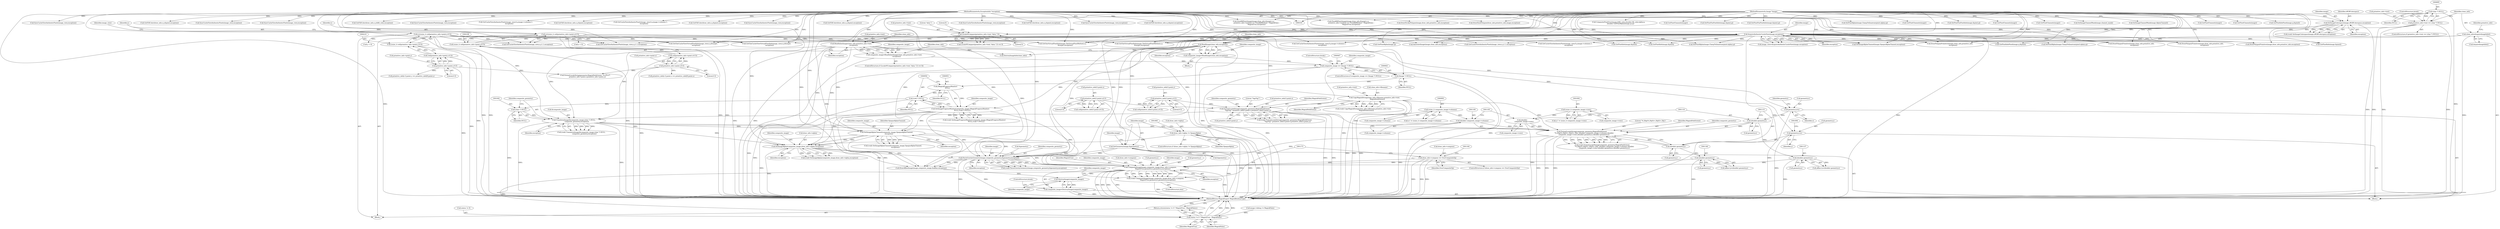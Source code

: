 digraph "0_ImageMagick_726812fa2fa7ce16bcf58f6e115f65427a1c0950_2@pointer" {
"1001174" [label="(Call,CompositeImage(image,composite_image,draw_info->compose,\n          MagickTrue,geometry.x,geometry.y,exception))"];
"1001121" [label="(Call,ParseGravityGeometry(image,composite_geometry,&geometry,exception))"];
"1001072" [label="(Call,SetGeometry(image,&geometry))"];
"1000221" [label="(Call,AcquireAuthenticCacheView(image,exception))"];
"1000188" [label="(Call,SetImageColorspace(image,sRGBColorspace,exception))"];
"1000104" [label="(MethodParameterIn,Image *image)"];
"1000107" [label="(MethodParameterIn,ExceptionInfo *exception)"];
"1001095" [label="(Call,FormatLocaleString(composite_geometry,MagickPathExtent,\n        \"%.20gx%.20g%+.20g%+.20g\",(double) composite_image->columns,(double)\n        composite_image->rows,(double) geometry.x,(double) geometry.y))"];
"1001038" [label="(Call,TransformImage(&composite_image,(char *) NULL,\n            composite_geometry,exception))"];
"1001041" [label="(Call,(char *) NULL)"];
"1000953" [label="(Call,(void *) NULL)"];
"1000950" [label="(Call,(MagickProgressMonitor)\n        NULL)"];
"1000942" [label="(Call,(Image *) NULL)"];
"1000894" [label="(Call,(char *) NULL)"];
"1001011" [label="(Call,FormatLocaleString(composite_geometry,MagickPathExtent,\n            \"%gx%g!\",primitive_info[1].point.x,primitive_info[1].point.y))"];
"1000922" [label="(Call,CopyMagickString(clone_info->filename,primitive_info->text,\n            MagickPathExtent))"];
"1000903" [label="(Call,LocaleNCompare(primitive_info->text,\"data:\",5))"];
"1000890" [label="(Call,primitive_info->text == (char *) NULL)"];
"1000961" [label="(Call,primitive_info[1].point.x-0.5)"];
"1000975" [label="(Call,primitive_info[1].point.y-0.5)"];
"1000932" [label="(Call,ReadImage(clone_info,exception))"];
"1000898" [label="(Call,clone_info=AcquireImageInfo())"];
"1000912" [label="(Call,ReadInlineImage(clone_info,primitive_info->text,\n          exception))"];
"1001099" [label="(Call,(double) composite_image->columns)"];
"1000992" [label="(Call,(ssize_t) composite_image->columns)"];
"1001104" [label="(Call,(double)\n        composite_image->rows)"];
"1001003" [label="(Call,(ssize_t) composite_image->rows)"];
"1001109" [label="(Call,(double) geometry.x)"];
"1001083" [label="(Call,geometry.x=x)"];
"1000195" [label="(Call,x=(ssize_t) ceil(primitive_info->point.x-0.5))"];
"1000197" [label="(Call,(ssize_t) ceil(primitive_info->point.x-0.5))"];
"1000199" [label="(Call,ceil(primitive_info->point.x-0.5))"];
"1000200" [label="(Call,primitive_info->point.x-0.5)"];
"1001114" [label="(Call,(double) geometry.y)"];
"1001088" [label="(Call,geometry.y=y)"];
"1000207" [label="(Call,y=(ssize_t) ceil(primitive_info->point.y-0.5))"];
"1000209" [label="(Call,(ssize_t) ceil(primitive_info->point.y-0.5))"];
"1000211" [label="(Call,ceil(primitive_info->point.y-0.5))"];
"1000212" [label="(Call,primitive_info->point.y-0.5)"];
"1001054" [label="(Call,SetImageAlphaChannel(composite_image,OpaqueAlphaChannel,\n          exception))"];
"1000948" [label="(Call,SetImageProgressMonitor(composite_image,(MagickProgressMonitor)\n        NULL,(void *) NULL))"];
"1000940" [label="(Call,composite_image == (Image *) NULL)"];
"1000910" [label="(Call,composite_image=ReadInlineImage(clone_info,primitive_info->text,\n          exception))"];
"1000930" [label="(Call,composite_image=ReadImage(clone_info,exception))"];
"1001066" [label="(Call,SetImageAlpha(composite_image,draw_info->alpha,exception))"];
"1001059" [label="(Call,draw_info->alpha != OpaqueAlpha)"];
"1001158" [label="(Call,draw_info->compose == OverCompositeOp)"];
"1001136" [label="(Call,(double) geometry.x)"];
"1001145" [label="(Call,(double) geometry.y)"];
"1001172" [label="(Call,(void) CompositeImage(image,composite_image,draw_info->compose,\n          MagickTrue,geometry.x,geometry.y,exception))"];
"1001190" [label="(Call,DestroyImage(composite_image))"];
"1001188" [label="(Call,composite_image=DestroyImage(composite_image))"];
"1001623" [label="(Call,status != 0 ? MagickTrue : MagickFalse)"];
"1001622" [label="(Return,return(status != 0 ? MagickTrue : MagickFalse);)"];
"1001126" [label="(Identifier,exception)"];
"1000932" [label="(Call,ReadImage(clone_info,exception))"];
"1000393" [label="(Call,SyncCacheViewAuthenticPixels(image_view,exception))"];
"1000902" [label="(Call,LocaleNCompare(primitive_info->text,\"data:\",5) == 0)"];
"1000960" [label="(Call,ceil(primitive_info[1].point.x-0.5))"];
"1000894" [label="(Call,(char *) NULL)"];
"1001132" [label="(Call,affine.tx=(double) geometry.x)"];
"1000917" [label="(Identifier,exception)"];
"1000537" [label="(Call,GetFillColor(draw_info,x,y,&pixel,exception))"];
"1001162" [label="(Identifier,OverCompositeOp)"];
"1000908" [label="(Literal,5)"];
"1001145" [label="(Call,(double) geometry.y)"];
"1001175" [label="(Identifier,image)"];
"1000912" [label="(Call,ReadInlineImage(clone_info,primitive_info->text,\n          exception))"];
"1001009" [label="(Call,(void) FormatLocaleString(composite_geometry,MagickPathExtent,\n            \"%gx%g!\",primitive_info[1].point.x,primitive_info[1].point.y))"];
"1000899" [label="(Identifier,clone_info)"];
"1000213" [label="(Call,primitive_info->point.y)"];
"1000189" [label="(Identifier,image)"];
"1000942" [label="(Call,(Image *) NULL)"];
"1001629" [label="(MethodReturn,MagickExport MagickBooleanType)"];
"1001138" [label="(Call,geometry.x)"];
"1001073" [label="(Identifier,image)"];
"1001101" [label="(Call,composite_image->columns)"];
"1000870" [label="(Call,SyncCacheViewAuthenticPixels(image_view,exception))"];
"1000220" [label="(Identifier,image_view)"];
"1000904" [label="(Call,primitive_info->text)"];
"1000296" [label="(Call,GetOneCacheViewVirtualPixelInfo(image_view,x,y,&target,\n            exception))"];
"1000212" [label="(Call,primitive_info->point.y-0.5)"];
"1000269" [label="(Call,GetFillColor(draw_info,x,y,&pixel,exception))"];
"1000896" [label="(Identifier,NULL)"];
"1001171" [label="(ControlStructure,else)"];
"1001090" [label="(Identifier,geometry)"];
"1000890" [label="(Call,primitive_info->text == (char *) NULL)"];
"1000201" [label="(Call,primitive_info->point.x)"];
"1000919" [label="(Block,)"];
"1001159" [label="(Call,draw_info->compose)"];
"1000897" [label="(ControlStructure,break;)"];
"1001188" [label="(Call,composite_image=DestroyImage(composite_image))"];
"1000544" [label="(Call,SetPixelAlpha(image,ClampToQuantum(pixel.alpha),q))"];
"1001057" [label="(Identifier,exception)"];
"1000186" [label="(Call,(void) SetImageColorspace(image,sRGBColorspace,exception))"];
"1000380" [label="(Call,SetPixelAlpha(image,ClampToQuantum(pixel.alpha),q))"];
"1001111" [label="(Call,geometry.x)"];
"1001611" [label="(Call,image->debug != MagickFalse)"];
"1000937" [label="(Call,DestroyImageInfo(clone_info))"];
"1001184" [label="(Call,geometry.y)"];
"1000930" [label="(Call,composite_image=ReadImage(clone_info,exception))"];
"1000221" [label="(Call,AcquireAuthenticCacheView(image,exception))"];
"1001003" [label="(Call,(ssize_t) composite_image->rows)"];
"1000907" [label="(Literal,\"data:\")"];
"1000209" [label="(Call,(ssize_t) ceil(primitive_info->point.y-0.5))"];
"1001014" [label="(Literal,\"%gx%g!\")"];
"1000913" [label="(Identifier,clone_info)"];
"1000195" [label="(Call,x=(ssize_t) ceil(primitive_info->point.x-0.5))"];
"1000206" [label="(Literal,0.5)"];
"1000370" [label="(Call,GetPixelChannels(image))"];
"1001060" [label="(Call,draw_info->alpha)"];
"1000208" [label="(Identifier,y)"];
"1000606" [label="(Call,SetPixelViaPixelInfo(image,&pixel,q))"];
"1000994" [label="(Call,composite_image->columns)"];
"1001055" [label="(Identifier,composite_image)"];
"1001015" [label="(Call,primitive_info[1].point.x)"];
"1001011" [label="(Call,FormatLocaleString(composite_geometry,MagickPathExtent,\n            \"%gx%g!\",primitive_info[1].point.x,primitive_info[1].point.y))"];
"1001039" [label="(Call,&composite_image)"];
"1000974" [label="(Call,ceil(primitive_info[1].point.y-0.5))"];
"1000922" [label="(Call,CopyMagickString(clone_info->filename,primitive_info->text,\n            MagickPathExtent))"];
"1000678" [label="(Call,GetPixelInfoPixel(image,q,&pixel))"];
"1001097" [label="(Identifier,MagickPathExtent)"];
"1000730" [label="(Call,GetOneVirtualPixelInfo(image,TileVirtualPixelMethod,x,y,\n            &target,exception))"];
"1000952" [label="(Identifier,NULL)"];
"1001136" [label="(Call,(double) geometry.x)"];
"1000276" [label="(Call,SetPixelAlpha(image,ClampToQuantum(pixel.alpha),q))"];
"1000285" [label="(Call,SyncCacheViewAuthenticPixels(image_view,exception))"];
"1000599" [label="(Call,GetFillColor(draw_info,x,y,&pixel,exception))"];
"1001627" [label="(Identifier,MagickTrue)"];
"1001624" [label="(Call,status != 0)"];
"1000255" [label="(Call,GetCacheViewAuthenticPixels(image_view,x,y,1,1,exception))"];
"1001190" [label="(Call,DestroyImage(composite_image))"];
"1000223" [label="(Identifier,exception)"];
"1000948" [label="(Call,SetImageProgressMonitor(composite_image,(MagickProgressMonitor)\n        NULL,(void *) NULL))"];
"1000553" [label="(Call,GetPixelChannels(image))"];
"1001480" [label="(Call,primitive_info[i-1].point.x == primitive_info[0].point.x)"];
"1000507" [label="(Call,GetCacheViewAuthenticPixels(image_view,0,y,image->columns,1,\n              exception))"];
"1001258" [label="(Call,GetPixelAlpha(image,q))"];
"1001036" [label="(Call,(void) TransformImage(&composite_image,(char *) NULL,\n            composite_geometry,exception))"];
"1000211" [label="(Call,ceil(primitive_info->point.y-0.5))"];
"1001157" [label="(ControlStructure,if (draw_info->compose == OverCompositeOp))"];
"1000801" [label="(Call,GetPixelInfo(image,&pixel))"];
"1001165" [label="(Call,DrawAffineImage(image,composite_image,&affine,exception))"];
"1001071" [label="(Identifier,exception)"];
"1000900" [label="(Call,AcquireImageInfo())"];
"1000990" [label="(Call,x1 != (ssize_t) composite_image->columns)"];
"1001056" [label="(Identifier,OpaqueAlphaChannel)"];
"1001068" [label="(Call,draw_info->alpha)"];
"1001180" [label="(Identifier,MagickTrue)"];
"1001409" [label="(Call,DrawPolygonPrimitive(image,clone_info,primitive_info,\n             exception))"];
"1001225" [label="(Call,GetCacheViewAuthenticPixels(image_view,x,y,1,1,exception))"];
"1000955" [label="(Identifier,NULL)"];
"1000941" [label="(Identifier,composite_image)"];
"1000920" [label="(Call,(void) CopyMagickString(clone_info->filename,primitive_info->text,\n            MagickPathExtent))"];
"1000196" [label="(Identifier,x)"];
"1001078" [label="(Identifier,image)"];
"1000822" [label="(Call,GetCacheViewAuthenticPixels(image_view,0,y,image->columns,1,\n              exception))"];
"1001264" [label="(Call,SyncCacheViewAuthenticPixels(image_view,exception))"];
"1000222" [label="(Identifier,image)"];
"1000929" [label="(Identifier,MagickPathExtent)"];
"1000911" [label="(Identifier,composite_image)"];
"1001158" [label="(Call,draw_info->compose == OverCompositeOp)"];
"1000191" [label="(Identifier,exception)"];
"1000219" [label="(Call,image_view=AcquireAuthenticCacheView(image,exception))"];
"1001096" [label="(Identifier,composite_geometry)"];
"1000903" [label="(Call,LocaleNCompare(primitive_info->text,\"data:\",5))"];
"1000946" [label="(Call,(void) SetImageProgressMonitor(composite_image,(MagickProgressMonitor)\n        NULL,(void *) NULL))"];
"1001187" [label="(Identifier,exception)"];
"1000945" [label="(ControlStructure,break;)"];
"1000866" [label="(Call,GetPixelChannels(image))"];
"1000953" [label="(Call,(void *) NULL)"];
"1000992" [label="(Call,(ssize_t) composite_image->columns)"];
"1000949" [label="(Identifier,composite_image)"];
"1001022" [label="(Call,primitive_info[1].point.y)"];
"1001581" [label="(Call,DrawPolygonPrimitive(image,clone_info,primitive_info,\n             exception))"];
"1000108" [label="(Block,)"];
"1001119" [label="(Call,(void) ParseGravityGeometry(image,composite_geometry,&geometry,exception))"];
"1000482" [label="(Call,SetImageChannelMask(image,channel_mask))"];
"1001013" [label="(Identifier,MagickPathExtent)"];
"1000891" [label="(Call,primitive_info->text)"];
"1001212" [label="(Call,x < 0)"];
"1001116" [label="(Call,geometry.y)"];
"1001552" [label="(Call,DrawPolygonPrimitive(image,draw_info,primitive_info,\n                exception))"];
"1001176" [label="(Identifier,composite_image)"];
"1000983" [label="(Literal,0.5)"];
"1000464" [label="(Call,FloodfillPaintImage(image,draw_info,&target,x,y,\n            primitive_info->method == FloodfillMethod ? MagickFalse :\n            MagickTrue,exception))"];
"1000557" [label="(Call,SyncCacheViewAuthenticPixels(image_view,exception))"];
"1001239" [label="(Call,GetFillColor(draw_info,x,y,&fill_color,exception))"];
"1001005" [label="(Call,composite_image->rows)"];
"1000962" [label="(Call,primitive_info[1].point.x)"];
"1000459" [label="(Call,SetImageChannelMask(image,AlphaChannel))"];
"1001104" [label="(Call,(double)\n        composite_image->rows)"];
"1001087" [label="(Identifier,x)"];
"1000694" [label="(Call,GetPixelChannels(image))"];
"1000190" [label="(Identifier,sRGBColorspace)"];
"1001063" [label="(Identifier,OpaqueAlpha)"];
"1000939" [label="(ControlStructure,if (composite_image == (Image *) NULL))"];
"1001622" [label="(Return,return(status != 0 ? MagickTrue : MagickFalse);)"];
"1000715" [label="(Call,SyncCacheViewAuthenticPixels(image_view,exception))"];
"1001600" [label="(Call,DrawPolygonPrimitive(image,draw_info,primitive_info,exception))"];
"1000389" [label="(Call,GetPixelChannels(image))"];
"1000950" [label="(Call,(MagickProgressMonitor)\n        NULL)"];
"1000648" [label="(Call,GetCacheViewAuthenticPixels(image_view,0,y,image->columns,1,\n              exception))"];
"1001043" [label="(Identifier,NULL)"];
"1001072" [label="(Call,SetGeometry(image,&geometry))"];
"1001064" [label="(Call,(void) SetImageAlpha(composite_image,draw_info->alpha,exception))"];
"1000909" [label="(Literal,0)"];
"1000188" [label="(Call,SetImageColorspace(image,sRGBColorspace,exception))"];
"1000976" [label="(Call,primitive_info[1].point.y)"];
"1001041" [label="(Call,(char *) NULL)"];
"1000409" [label="(Call,GetOneVirtualPixelInfo(image,TileVirtualPixelMethod,x,y,\n            &target,exception))"];
"1001089" [label="(Call,geometry.y)"];
"1001177" [label="(Call,draw_info->compose)"];
"1001592" [label="(Call,DrawStrokePolygon(image,draw_info,primitive_info,exception))"];
"1001066" [label="(Call,SetImageAlpha(composite_image,draw_info->alpha,exception))"];
"1001189" [label="(Identifier,composite_image)"];
"1000944" [label="(Identifier,NULL)"];
"1000940" [label="(Call,composite_image == (Image *) NULL)"];
"1001172" [label="(Call,(void) CompositeImage(image,composite_image,draw_info->compose,\n          MagickTrue,geometry.x,geometry.y,exception))"];
"1001106" [label="(Call,composite_image->rows)"];
"1000199" [label="(Call,ceil(primitive_info->point.x-0.5))"];
"1000898" [label="(Call,clone_info=AcquireImageInfo())"];
"1000107" [label="(MethodParameterIn,ExceptionInfo *exception)"];
"1000207" [label="(Call,y=(ssize_t) ceil(primitive_info->point.y-0.5))"];
"1001420" [label="(Call,DrawDashPolygon(draw_info,primitive_info,image,exception))"];
"1000697" [label="(Call,GetFillColor(draw_info,x,y,&pixel,exception))"];
"1000581" [label="(Call,GetCacheViewAuthenticPixels(image_view,x,y,1,1,exception))"];
"1001059" [label="(Call,draw_info->alpha != OpaqueAlpha)"];
"1001174" [label="(Call,CompositeImage(image,composite_image,draw_info->compose,\n          MagickTrue,geometry.x,geometry.y,exception))"];
"1000889" [label="(ControlStructure,if (primitive_info->text == (char *) NULL))"];
"1000324" [label="(Call,GetCacheViewAuthenticPixels(image_view,0,y,image->columns,1,\n              exception))"];
"1000104" [label="(MethodParameterIn,Image *image)"];
"1000881" [label="(Block,)"];
"1000910" [label="(Call,composite_image=ReadInlineImage(clone_info,primitive_info->text,\n          exception))"];
"1000914" [label="(Call,primitive_info->text)"];
"1001088" [label="(Call,geometry.y=y)"];
"1000218" [label="(Literal,0.5)"];
"1001098" [label="(Literal,\"%.20gx%.20g%+.20g%+.20g\")"];
"1001141" [label="(Call,affine.ty=(double) geometry.y)"];
"1000975" [label="(Call,primitive_info[1].point.y-0.5)"];
"1001052" [label="(Call,(void) SetImageAlphaChannel(composite_image,OpaqueAlphaChannel,\n          exception))"];
"1000905" [label="(Identifier,primitive_info)"];
"1000354" [label="(Call,GetPixelInfoPixel(image,q,&pixel))"];
"1001067" [label="(Identifier,composite_image)"];
"1001628" [label="(Identifier,MagickFalse)"];
"1000961" [label="(Call,primitive_info[1].point.x-0.5)"];
"1001147" [label="(Call,geometry.y)"];
"1001122" [label="(Identifier,image)"];
"1001124" [label="(Call,&geometry)"];
"1001199" [label="(Call,y < 0)"];
"1001181" [label="(Call,geometry.x)"];
"1000936" [label="(Identifier,clone_info)"];
"1001300" [label="(Call,FormatLocaleString(geometry,MagickPathExtent,\"%+f%+f\",\n        primitive_info->point.x,primitive_info->point.y))"];
"1001093" [label="(Call,(void) FormatLocaleString(composite_geometry,MagickPathExtent,\n        \"%.20gx%.20g%+.20g%+.20g\",(double) composite_image->columns,(double)\n        composite_image->rows,(double) geometry.x,(double) geometry.y))"];
"1000926" [label="(Call,primitive_info->text)"];
"1001191" [label="(Identifier,composite_image)"];
"1001099" [label="(Call,(double) composite_image->columns)"];
"1001114" [label="(Call,(double) geometry.y)"];
"1001497" [label="(Call,primitive_info[i-1].point.y == primitive_info[0].point.y)"];
"1001246" [label="(Call,CompositePixelOver(image,&fill_color,(double) fill_color.alpha,q,\n        (double) GetPixelAlpha(image,q),q))"];
"1000969" [label="(Literal,0.5)"];
"1001192" [label="(ControlStructure,break;)"];
"1000711" [label="(Call,GetPixelChannels(image))"];
"1001109" [label="(Call,(double) geometry.x)"];
"1000933" [label="(Identifier,clone_info)"];
"1000595" [label="(Call,GetPixelInfo(image,&pixel))"];
"1000931" [label="(Identifier,composite_image)"];
"1001083" [label="(Call,geometry.x=x)"];
"1000780" [label="(Call,FloodfillPaintImage(image,draw_info,&target,x,y,\n            primitive_info->method == FloodfillMethod ? MagickFalse :\n            MagickTrue,exception))"];
"1001123" [label="(Identifier,composite_geometry)"];
"1001324" [label="(Call,AnnotateImage(image,clone_info,exception))"];
"1001095" [label="(Call,FormatLocaleString(composite_geometry,MagickPathExtent,\n        \"%.20gx%.20g%+.20g%+.20g\",(double) composite_image->columns,(double)\n        composite_image->rows,(double) geometry.x,(double) geometry.y))"];
"1000852" [label="(Call,GetFillColor(draw_info,x,y,&pixel,exception))"];
"1001045" [label="(Identifier,exception)"];
"1000303" [label="(Call,GetPixelInfo(image,&pixel))"];
"1001038" [label="(Call,TransformImage(&composite_image,(char *) NULL,\n            composite_geometry,exception))"];
"1000197" [label="(Call,(ssize_t) ceil(primitive_info->point.x-0.5))"];
"1000624" [label="(Call,GetOneCacheViewVirtualPixelInfo(image_view,x,y,&target,\n            exception))"];
"1001058" [label="(ControlStructure,if (draw_info->alpha != OpaqueAlpha))"];
"1001074" [label="(Call,&geometry)"];
"1001121" [label="(Call,ParseGravityGeometry(image,composite_geometry,&geometry,exception))"];
"1000923" [label="(Call,clone_info->filename)"];
"1001623" [label="(Call,status != 0 ? MagickTrue : MagickFalse)"];
"1001084" [label="(Call,geometry.x)"];
"1000200" [label="(Call,primitive_info->point.x-0.5)"];
"1001092" [label="(Identifier,y)"];
"1000239" [label="(Call,SetImageAlphaChannel(image,OpaqueAlphaChannel,exception))"];
"1000613" [label="(Call,SyncCacheViewAuthenticPixels(image_view,exception))"];
"1000704" [label="(Call,SetPixelViaPixelInfo(image,&pixel,q))"];
"1000934" [label="(Identifier,exception)"];
"1001001" [label="(Call,y1 != (ssize_t) composite_image->rows)"];
"1000859" [label="(Call,SetPixelViaPixelInfo(image,&pixel,q))"];
"1001044" [label="(Identifier,composite_geometry)"];
"1000373" [label="(Call,GetFillColor(draw_info,x,y,&pixel,exception))"];
"1001012" [label="(Identifier,composite_geometry)"];
"1001054" [label="(Call,SetImageAlphaChannel(composite_image,OpaqueAlphaChannel,\n          exception))"];
"1000901" [label="(ControlStructure,if (LocaleNCompare(primitive_info->text,\"data:\",5) == 0))"];
"1001174" -> "1001172"  [label="AST: "];
"1001174" -> "1001187"  [label="CFG: "];
"1001175" -> "1001174"  [label="AST: "];
"1001176" -> "1001174"  [label="AST: "];
"1001177" -> "1001174"  [label="AST: "];
"1001180" -> "1001174"  [label="AST: "];
"1001181" -> "1001174"  [label="AST: "];
"1001184" -> "1001174"  [label="AST: "];
"1001187" -> "1001174"  [label="AST: "];
"1001172" -> "1001174"  [label="CFG: "];
"1001174" -> "1001629"  [label="DDG: "];
"1001174" -> "1001629"  [label="DDG: "];
"1001174" -> "1001629"  [label="DDG: "];
"1001174" -> "1001629"  [label="DDG: "];
"1001174" -> "1001629"  [label="DDG: "];
"1001174" -> "1001172"  [label="DDG: "];
"1001174" -> "1001172"  [label="DDG: "];
"1001174" -> "1001172"  [label="DDG: "];
"1001174" -> "1001172"  [label="DDG: "];
"1001174" -> "1001172"  [label="DDG: "];
"1001174" -> "1001172"  [label="DDG: "];
"1001174" -> "1001172"  [label="DDG: "];
"1001121" -> "1001174"  [label="DDG: "];
"1001121" -> "1001174"  [label="DDG: "];
"1000104" -> "1001174"  [label="DDG: "];
"1001054" -> "1001174"  [label="DDG: "];
"1001066" -> "1001174"  [label="DDG: "];
"1000948" -> "1001174"  [label="DDG: "];
"1001158" -> "1001174"  [label="DDG: "];
"1001136" -> "1001174"  [label="DDG: "];
"1001145" -> "1001174"  [label="DDG: "];
"1000107" -> "1001174"  [label="DDG: "];
"1001174" -> "1001190"  [label="DDG: "];
"1001174" -> "1001623"  [label="DDG: "];
"1001121" -> "1001119"  [label="AST: "];
"1001121" -> "1001126"  [label="CFG: "];
"1001122" -> "1001121"  [label="AST: "];
"1001123" -> "1001121"  [label="AST: "];
"1001124" -> "1001121"  [label="AST: "];
"1001126" -> "1001121"  [label="AST: "];
"1001119" -> "1001121"  [label="CFG: "];
"1001121" -> "1001629"  [label="DDG: "];
"1001121" -> "1001629"  [label="DDG: "];
"1001121" -> "1001119"  [label="DDG: "];
"1001121" -> "1001119"  [label="DDG: "];
"1001121" -> "1001119"  [label="DDG: "];
"1001121" -> "1001119"  [label="DDG: "];
"1001072" -> "1001121"  [label="DDG: "];
"1001072" -> "1001121"  [label="DDG: "];
"1000104" -> "1001121"  [label="DDG: "];
"1001095" -> "1001121"  [label="DDG: "];
"1001038" -> "1001121"  [label="DDG: "];
"1001054" -> "1001121"  [label="DDG: "];
"1000932" -> "1001121"  [label="DDG: "];
"1001066" -> "1001121"  [label="DDG: "];
"1000912" -> "1001121"  [label="DDG: "];
"1000107" -> "1001121"  [label="DDG: "];
"1001121" -> "1001165"  [label="DDG: "];
"1001121" -> "1001165"  [label="DDG: "];
"1001072" -> "1000881"  [label="AST: "];
"1001072" -> "1001074"  [label="CFG: "];
"1001073" -> "1001072"  [label="AST: "];
"1001074" -> "1001072"  [label="AST: "];
"1001078" -> "1001072"  [label="CFG: "];
"1001072" -> "1001629"  [label="DDG: "];
"1000221" -> "1001072"  [label="DDG: "];
"1000104" -> "1001072"  [label="DDG: "];
"1000221" -> "1000219"  [label="AST: "];
"1000221" -> "1000223"  [label="CFG: "];
"1000222" -> "1000221"  [label="AST: "];
"1000223" -> "1000221"  [label="AST: "];
"1000219" -> "1000221"  [label="CFG: "];
"1000221" -> "1001629"  [label="DDG: "];
"1000221" -> "1001629"  [label="DDG: "];
"1000221" -> "1000219"  [label="DDG: "];
"1000221" -> "1000219"  [label="DDG: "];
"1000188" -> "1000221"  [label="DDG: "];
"1000188" -> "1000221"  [label="DDG: "];
"1000104" -> "1000221"  [label="DDG: "];
"1000107" -> "1000221"  [label="DDG: "];
"1000221" -> "1000239"  [label="DDG: "];
"1000221" -> "1000239"  [label="DDG: "];
"1000221" -> "1000255"  [label="DDG: "];
"1000221" -> "1000276"  [label="DDG: "];
"1000221" -> "1000296"  [label="DDG: "];
"1000221" -> "1000303"  [label="DDG: "];
"1000221" -> "1000409"  [label="DDG: "];
"1000221" -> "1000409"  [label="DDG: "];
"1000221" -> "1000507"  [label="DDG: "];
"1000221" -> "1000544"  [label="DDG: "];
"1000221" -> "1000581"  [label="DDG: "];
"1000221" -> "1000595"  [label="DDG: "];
"1000221" -> "1000624"  [label="DDG: "];
"1000221" -> "1000678"  [label="DDG: "];
"1000221" -> "1000730"  [label="DDG: "];
"1000221" -> "1000730"  [label="DDG: "];
"1000221" -> "1000801"  [label="DDG: "];
"1000221" -> "1000822"  [label="DDG: "];
"1000221" -> "1000912"  [label="DDG: "];
"1000221" -> "1000932"  [label="DDG: "];
"1000221" -> "1001225"  [label="DDG: "];
"1000221" -> "1001258"  [label="DDG: "];
"1000221" -> "1001324"  [label="DDG: "];
"1000221" -> "1001324"  [label="DDG: "];
"1000221" -> "1001409"  [label="DDG: "];
"1000221" -> "1001409"  [label="DDG: "];
"1000221" -> "1001552"  [label="DDG: "];
"1000221" -> "1001552"  [label="DDG: "];
"1000221" -> "1001581"  [label="DDG: "];
"1000221" -> "1001581"  [label="DDG: "];
"1000221" -> "1001600"  [label="DDG: "];
"1000221" -> "1001600"  [label="DDG: "];
"1000188" -> "1000186"  [label="AST: "];
"1000188" -> "1000191"  [label="CFG: "];
"1000189" -> "1000188"  [label="AST: "];
"1000190" -> "1000188"  [label="AST: "];
"1000191" -> "1000188"  [label="AST: "];
"1000186" -> "1000188"  [label="CFG: "];
"1000188" -> "1001629"  [label="DDG: "];
"1000188" -> "1000186"  [label="DDG: "];
"1000188" -> "1000186"  [label="DDG: "];
"1000188" -> "1000186"  [label="DDG: "];
"1000104" -> "1000188"  [label="DDG: "];
"1000107" -> "1000188"  [label="DDG: "];
"1000104" -> "1000103"  [label="AST: "];
"1000104" -> "1001629"  [label="DDG: "];
"1000104" -> "1000239"  [label="DDG: "];
"1000104" -> "1000276"  [label="DDG: "];
"1000104" -> "1000303"  [label="DDG: "];
"1000104" -> "1000354"  [label="DDG: "];
"1000104" -> "1000370"  [label="DDG: "];
"1000104" -> "1000380"  [label="DDG: "];
"1000104" -> "1000389"  [label="DDG: "];
"1000104" -> "1000409"  [label="DDG: "];
"1000104" -> "1000459"  [label="DDG: "];
"1000104" -> "1000464"  [label="DDG: "];
"1000104" -> "1000482"  [label="DDG: "];
"1000104" -> "1000544"  [label="DDG: "];
"1000104" -> "1000553"  [label="DDG: "];
"1000104" -> "1000595"  [label="DDG: "];
"1000104" -> "1000606"  [label="DDG: "];
"1000104" -> "1000678"  [label="DDG: "];
"1000104" -> "1000694"  [label="DDG: "];
"1000104" -> "1000704"  [label="DDG: "];
"1000104" -> "1000711"  [label="DDG: "];
"1000104" -> "1000730"  [label="DDG: "];
"1000104" -> "1000780"  [label="DDG: "];
"1000104" -> "1000801"  [label="DDG: "];
"1000104" -> "1000859"  [label="DDG: "];
"1000104" -> "1000866"  [label="DDG: "];
"1000104" -> "1001165"  [label="DDG: "];
"1000104" -> "1001246"  [label="DDG: "];
"1000104" -> "1001258"  [label="DDG: "];
"1000104" -> "1001324"  [label="DDG: "];
"1000104" -> "1001409"  [label="DDG: "];
"1000104" -> "1001420"  [label="DDG: "];
"1000104" -> "1001552"  [label="DDG: "];
"1000104" -> "1001581"  [label="DDG: "];
"1000104" -> "1001592"  [label="DDG: "];
"1000104" -> "1001600"  [label="DDG: "];
"1000107" -> "1000103"  [label="AST: "];
"1000107" -> "1001629"  [label="DDG: "];
"1000107" -> "1000239"  [label="DDG: "];
"1000107" -> "1000255"  [label="DDG: "];
"1000107" -> "1000269"  [label="DDG: "];
"1000107" -> "1000285"  [label="DDG: "];
"1000107" -> "1000296"  [label="DDG: "];
"1000107" -> "1000324"  [label="DDG: "];
"1000107" -> "1000373"  [label="DDG: "];
"1000107" -> "1000393"  [label="DDG: "];
"1000107" -> "1000409"  [label="DDG: "];
"1000107" -> "1000464"  [label="DDG: "];
"1000107" -> "1000507"  [label="DDG: "];
"1000107" -> "1000537"  [label="DDG: "];
"1000107" -> "1000557"  [label="DDG: "];
"1000107" -> "1000581"  [label="DDG: "];
"1000107" -> "1000599"  [label="DDG: "];
"1000107" -> "1000613"  [label="DDG: "];
"1000107" -> "1000624"  [label="DDG: "];
"1000107" -> "1000648"  [label="DDG: "];
"1000107" -> "1000697"  [label="DDG: "];
"1000107" -> "1000715"  [label="DDG: "];
"1000107" -> "1000730"  [label="DDG: "];
"1000107" -> "1000780"  [label="DDG: "];
"1000107" -> "1000822"  [label="DDG: "];
"1000107" -> "1000852"  [label="DDG: "];
"1000107" -> "1000870"  [label="DDG: "];
"1000107" -> "1000912"  [label="DDG: "];
"1000107" -> "1000932"  [label="DDG: "];
"1000107" -> "1001038"  [label="DDG: "];
"1000107" -> "1001054"  [label="DDG: "];
"1000107" -> "1001066"  [label="DDG: "];
"1000107" -> "1001165"  [label="DDG: "];
"1000107" -> "1001225"  [label="DDG: "];
"1000107" -> "1001239"  [label="DDG: "];
"1000107" -> "1001264"  [label="DDG: "];
"1000107" -> "1001324"  [label="DDG: "];
"1000107" -> "1001409"  [label="DDG: "];
"1000107" -> "1001420"  [label="DDG: "];
"1000107" -> "1001552"  [label="DDG: "];
"1000107" -> "1001581"  [label="DDG: "];
"1000107" -> "1001592"  [label="DDG: "];
"1000107" -> "1001600"  [label="DDG: "];
"1001095" -> "1001093"  [label="AST: "];
"1001095" -> "1001114"  [label="CFG: "];
"1001096" -> "1001095"  [label="AST: "];
"1001097" -> "1001095"  [label="AST: "];
"1001098" -> "1001095"  [label="AST: "];
"1001099" -> "1001095"  [label="AST: "];
"1001104" -> "1001095"  [label="AST: "];
"1001109" -> "1001095"  [label="AST: "];
"1001114" -> "1001095"  [label="AST: "];
"1001093" -> "1001095"  [label="CFG: "];
"1001095" -> "1001629"  [label="DDG: "];
"1001095" -> "1001629"  [label="DDG: "];
"1001095" -> "1001629"  [label="DDG: "];
"1001095" -> "1001093"  [label="DDG: "];
"1001095" -> "1001093"  [label="DDG: "];
"1001095" -> "1001093"  [label="DDG: "];
"1001095" -> "1001093"  [label="DDG: "];
"1001095" -> "1001093"  [label="DDG: "];
"1001095" -> "1001093"  [label="DDG: "];
"1001095" -> "1001093"  [label="DDG: "];
"1001038" -> "1001095"  [label="DDG: "];
"1000922" -> "1001095"  [label="DDG: "];
"1001011" -> "1001095"  [label="DDG: "];
"1001099" -> "1001095"  [label="DDG: "];
"1001104" -> "1001095"  [label="DDG: "];
"1001109" -> "1001095"  [label="DDG: "];
"1001114" -> "1001095"  [label="DDG: "];
"1001038" -> "1001036"  [label="AST: "];
"1001038" -> "1001045"  [label="CFG: "];
"1001039" -> "1001038"  [label="AST: "];
"1001041" -> "1001038"  [label="AST: "];
"1001044" -> "1001038"  [label="AST: "];
"1001045" -> "1001038"  [label="AST: "];
"1001036" -> "1001038"  [label="CFG: "];
"1001038" -> "1001629"  [label="DDG: "];
"1001038" -> "1001629"  [label="DDG: "];
"1001038" -> "1001036"  [label="DDG: "];
"1001038" -> "1001036"  [label="DDG: "];
"1001038" -> "1001036"  [label="DDG: "];
"1001038" -> "1001036"  [label="DDG: "];
"1001041" -> "1001038"  [label="DDG: "];
"1001011" -> "1001038"  [label="DDG: "];
"1000932" -> "1001038"  [label="DDG: "];
"1000912" -> "1001038"  [label="DDG: "];
"1001038" -> "1001054"  [label="DDG: "];
"1001038" -> "1001066"  [label="DDG: "];
"1001041" -> "1001043"  [label="CFG: "];
"1001042" -> "1001041"  [label="AST: "];
"1001043" -> "1001041"  [label="AST: "];
"1001044" -> "1001041"  [label="CFG: "];
"1001041" -> "1001629"  [label="DDG: "];
"1000953" -> "1001041"  [label="DDG: "];
"1000953" -> "1000948"  [label="AST: "];
"1000953" -> "1000955"  [label="CFG: "];
"1000954" -> "1000953"  [label="AST: "];
"1000955" -> "1000953"  [label="AST: "];
"1000948" -> "1000953"  [label="CFG: "];
"1000953" -> "1001629"  [label="DDG: "];
"1000953" -> "1000948"  [label="DDG: "];
"1000950" -> "1000953"  [label="DDG: "];
"1000950" -> "1000948"  [label="AST: "];
"1000950" -> "1000952"  [label="CFG: "];
"1000951" -> "1000950"  [label="AST: "];
"1000952" -> "1000950"  [label="AST: "];
"1000954" -> "1000950"  [label="CFG: "];
"1000950" -> "1000948"  [label="DDG: "];
"1000942" -> "1000950"  [label="DDG: "];
"1000942" -> "1000940"  [label="AST: "];
"1000942" -> "1000944"  [label="CFG: "];
"1000943" -> "1000942"  [label="AST: "];
"1000944" -> "1000942"  [label="AST: "];
"1000940" -> "1000942"  [label="CFG: "];
"1000942" -> "1001629"  [label="DDG: "];
"1000942" -> "1000940"  [label="DDG: "];
"1000894" -> "1000942"  [label="DDG: "];
"1000894" -> "1000890"  [label="AST: "];
"1000894" -> "1000896"  [label="CFG: "];
"1000895" -> "1000894"  [label="AST: "];
"1000896" -> "1000894"  [label="AST: "];
"1000890" -> "1000894"  [label="CFG: "];
"1000894" -> "1001629"  [label="DDG: "];
"1000894" -> "1000890"  [label="DDG: "];
"1001011" -> "1001009"  [label="AST: "];
"1001011" -> "1001022"  [label="CFG: "];
"1001012" -> "1001011"  [label="AST: "];
"1001013" -> "1001011"  [label="AST: "];
"1001014" -> "1001011"  [label="AST: "];
"1001015" -> "1001011"  [label="AST: "];
"1001022" -> "1001011"  [label="AST: "];
"1001009" -> "1001011"  [label="CFG: "];
"1001011" -> "1001629"  [label="DDG: "];
"1001011" -> "1001629"  [label="DDG: "];
"1001011" -> "1001009"  [label="DDG: "];
"1001011" -> "1001009"  [label="DDG: "];
"1001011" -> "1001009"  [label="DDG: "];
"1001011" -> "1001009"  [label="DDG: "];
"1001011" -> "1001009"  [label="DDG: "];
"1000922" -> "1001011"  [label="DDG: "];
"1000961" -> "1001011"  [label="DDG: "];
"1000975" -> "1001011"  [label="DDG: "];
"1000922" -> "1000920"  [label="AST: "];
"1000922" -> "1000929"  [label="CFG: "];
"1000923" -> "1000922"  [label="AST: "];
"1000926" -> "1000922"  [label="AST: "];
"1000929" -> "1000922"  [label="AST: "];
"1000920" -> "1000922"  [label="CFG: "];
"1000922" -> "1001629"  [label="DDG: "];
"1000922" -> "1001629"  [label="DDG: "];
"1000922" -> "1001629"  [label="DDG: "];
"1000922" -> "1000920"  [label="DDG: "];
"1000922" -> "1000920"  [label="DDG: "];
"1000922" -> "1000920"  [label="DDG: "];
"1000903" -> "1000922"  [label="DDG: "];
"1000903" -> "1000902"  [label="AST: "];
"1000903" -> "1000908"  [label="CFG: "];
"1000904" -> "1000903"  [label="AST: "];
"1000907" -> "1000903"  [label="AST: "];
"1000908" -> "1000903"  [label="AST: "];
"1000909" -> "1000903"  [label="CFG: "];
"1000903" -> "1000902"  [label="DDG: "];
"1000903" -> "1000902"  [label="DDG: "];
"1000903" -> "1000902"  [label="DDG: "];
"1000890" -> "1000903"  [label="DDG: "];
"1000903" -> "1000912"  [label="DDG: "];
"1000890" -> "1000889"  [label="AST: "];
"1000891" -> "1000890"  [label="AST: "];
"1000897" -> "1000890"  [label="CFG: "];
"1000899" -> "1000890"  [label="CFG: "];
"1000890" -> "1001629"  [label="DDG: "];
"1000890" -> "1001629"  [label="DDG: "];
"1000890" -> "1001629"  [label="DDG: "];
"1000961" -> "1000960"  [label="AST: "];
"1000961" -> "1000969"  [label="CFG: "];
"1000962" -> "1000961"  [label="AST: "];
"1000969" -> "1000961"  [label="AST: "];
"1000960" -> "1000961"  [label="CFG: "];
"1000961" -> "1001629"  [label="DDG: "];
"1000961" -> "1000960"  [label="DDG: "];
"1000961" -> "1000960"  [label="DDG: "];
"1000975" -> "1000974"  [label="AST: "];
"1000975" -> "1000983"  [label="CFG: "];
"1000976" -> "1000975"  [label="AST: "];
"1000983" -> "1000975"  [label="AST: "];
"1000974" -> "1000975"  [label="CFG: "];
"1000975" -> "1001629"  [label="DDG: "];
"1000975" -> "1000974"  [label="DDG: "];
"1000975" -> "1000974"  [label="DDG: "];
"1000932" -> "1000930"  [label="AST: "];
"1000932" -> "1000934"  [label="CFG: "];
"1000933" -> "1000932"  [label="AST: "];
"1000934" -> "1000932"  [label="AST: "];
"1000930" -> "1000932"  [label="CFG: "];
"1000932" -> "1001629"  [label="DDG: "];
"1000932" -> "1000930"  [label="DDG: "];
"1000932" -> "1000930"  [label="DDG: "];
"1000898" -> "1000932"  [label="DDG: "];
"1000932" -> "1000937"  [label="DDG: "];
"1000932" -> "1001054"  [label="DDG: "];
"1000932" -> "1001066"  [label="DDG: "];
"1000898" -> "1000881"  [label="AST: "];
"1000898" -> "1000900"  [label="CFG: "];
"1000899" -> "1000898"  [label="AST: "];
"1000900" -> "1000898"  [label="AST: "];
"1000905" -> "1000898"  [label="CFG: "];
"1000898" -> "1001629"  [label="DDG: "];
"1000898" -> "1000912"  [label="DDG: "];
"1000912" -> "1000910"  [label="AST: "];
"1000912" -> "1000917"  [label="CFG: "];
"1000913" -> "1000912"  [label="AST: "];
"1000914" -> "1000912"  [label="AST: "];
"1000917" -> "1000912"  [label="AST: "];
"1000910" -> "1000912"  [label="CFG: "];
"1000912" -> "1001629"  [label="DDG: "];
"1000912" -> "1001629"  [label="DDG: "];
"1000912" -> "1000910"  [label="DDG: "];
"1000912" -> "1000910"  [label="DDG: "];
"1000912" -> "1000910"  [label="DDG: "];
"1000912" -> "1000937"  [label="DDG: "];
"1000912" -> "1001054"  [label="DDG: "];
"1000912" -> "1001066"  [label="DDG: "];
"1001099" -> "1001101"  [label="CFG: "];
"1001100" -> "1001099"  [label="AST: "];
"1001101" -> "1001099"  [label="AST: "];
"1001105" -> "1001099"  [label="CFG: "];
"1001099" -> "1001629"  [label="DDG: "];
"1000992" -> "1001099"  [label="DDG: "];
"1000992" -> "1000990"  [label="AST: "];
"1000992" -> "1000994"  [label="CFG: "];
"1000993" -> "1000992"  [label="AST: "];
"1000994" -> "1000992"  [label="AST: "];
"1000990" -> "1000992"  [label="CFG: "];
"1000992" -> "1000990"  [label="DDG: "];
"1001104" -> "1001106"  [label="CFG: "];
"1001105" -> "1001104"  [label="AST: "];
"1001106" -> "1001104"  [label="AST: "];
"1001110" -> "1001104"  [label="CFG: "];
"1001104" -> "1001629"  [label="DDG: "];
"1001003" -> "1001104"  [label="DDG: "];
"1001003" -> "1001001"  [label="AST: "];
"1001003" -> "1001005"  [label="CFG: "];
"1001004" -> "1001003"  [label="AST: "];
"1001005" -> "1001003"  [label="AST: "];
"1001001" -> "1001003"  [label="CFG: "];
"1001003" -> "1001001"  [label="DDG: "];
"1001109" -> "1001111"  [label="CFG: "];
"1001110" -> "1001109"  [label="AST: "];
"1001111" -> "1001109"  [label="AST: "];
"1001115" -> "1001109"  [label="CFG: "];
"1001083" -> "1001109"  [label="DDG: "];
"1001109" -> "1001136"  [label="DDG: "];
"1001083" -> "1000881"  [label="AST: "];
"1001083" -> "1001087"  [label="CFG: "];
"1001084" -> "1001083"  [label="AST: "];
"1001087" -> "1001083"  [label="AST: "];
"1001090" -> "1001083"  [label="CFG: "];
"1001083" -> "1001629"  [label="DDG: "];
"1000195" -> "1001083"  [label="DDG: "];
"1000195" -> "1000108"  [label="AST: "];
"1000195" -> "1000197"  [label="CFG: "];
"1000196" -> "1000195"  [label="AST: "];
"1000197" -> "1000195"  [label="AST: "];
"1000208" -> "1000195"  [label="CFG: "];
"1000195" -> "1001629"  [label="DDG: "];
"1000195" -> "1001629"  [label="DDG: "];
"1000197" -> "1000195"  [label="DDG: "];
"1000195" -> "1000255"  [label="DDG: "];
"1000195" -> "1000296"  [label="DDG: "];
"1000195" -> "1000409"  [label="DDG: "];
"1000195" -> "1000581"  [label="DDG: "];
"1000195" -> "1000624"  [label="DDG: "];
"1000195" -> "1000730"  [label="DDG: "];
"1000195" -> "1001212"  [label="DDG: "];
"1000197" -> "1000199"  [label="CFG: "];
"1000198" -> "1000197"  [label="AST: "];
"1000199" -> "1000197"  [label="AST: "];
"1000197" -> "1001629"  [label="DDG: "];
"1000199" -> "1000197"  [label="DDG: "];
"1000199" -> "1000200"  [label="CFG: "];
"1000200" -> "1000199"  [label="AST: "];
"1000199" -> "1001629"  [label="DDG: "];
"1000200" -> "1000199"  [label="DDG: "];
"1000200" -> "1000199"  [label="DDG: "];
"1000200" -> "1000206"  [label="CFG: "];
"1000201" -> "1000200"  [label="AST: "];
"1000206" -> "1000200"  [label="AST: "];
"1000200" -> "1001629"  [label="DDG: "];
"1000200" -> "1001300"  [label="DDG: "];
"1000200" -> "1001480"  [label="DDG: "];
"1001114" -> "1001116"  [label="CFG: "];
"1001115" -> "1001114"  [label="AST: "];
"1001116" -> "1001114"  [label="AST: "];
"1001088" -> "1001114"  [label="DDG: "];
"1001114" -> "1001145"  [label="DDG: "];
"1001088" -> "1000881"  [label="AST: "];
"1001088" -> "1001092"  [label="CFG: "];
"1001089" -> "1001088"  [label="AST: "];
"1001092" -> "1001088"  [label="AST: "];
"1001094" -> "1001088"  [label="CFG: "];
"1001088" -> "1001629"  [label="DDG: "];
"1000207" -> "1001088"  [label="DDG: "];
"1000207" -> "1000108"  [label="AST: "];
"1000207" -> "1000209"  [label="CFG: "];
"1000208" -> "1000207"  [label="AST: "];
"1000209" -> "1000207"  [label="AST: "];
"1000220" -> "1000207"  [label="CFG: "];
"1000207" -> "1001629"  [label="DDG: "];
"1000207" -> "1001629"  [label="DDG: "];
"1000209" -> "1000207"  [label="DDG: "];
"1000207" -> "1000255"  [label="DDG: "];
"1000207" -> "1000296"  [label="DDG: "];
"1000207" -> "1000409"  [label="DDG: "];
"1000207" -> "1000581"  [label="DDG: "];
"1000207" -> "1000624"  [label="DDG: "];
"1000207" -> "1000730"  [label="DDG: "];
"1000207" -> "1001199"  [label="DDG: "];
"1000209" -> "1000211"  [label="CFG: "];
"1000210" -> "1000209"  [label="AST: "];
"1000211" -> "1000209"  [label="AST: "];
"1000209" -> "1001629"  [label="DDG: "];
"1000211" -> "1000209"  [label="DDG: "];
"1000211" -> "1000212"  [label="CFG: "];
"1000212" -> "1000211"  [label="AST: "];
"1000211" -> "1001629"  [label="DDG: "];
"1000212" -> "1000211"  [label="DDG: "];
"1000212" -> "1000211"  [label="DDG: "];
"1000212" -> "1000218"  [label="CFG: "];
"1000213" -> "1000212"  [label="AST: "];
"1000218" -> "1000212"  [label="AST: "];
"1000212" -> "1001629"  [label="DDG: "];
"1000212" -> "1001300"  [label="DDG: "];
"1000212" -> "1001497"  [label="DDG: "];
"1001054" -> "1001052"  [label="AST: "];
"1001054" -> "1001057"  [label="CFG: "];
"1001055" -> "1001054"  [label="AST: "];
"1001056" -> "1001054"  [label="AST: "];
"1001057" -> "1001054"  [label="AST: "];
"1001052" -> "1001054"  [label="CFG: "];
"1001054" -> "1001629"  [label="DDG: "];
"1001054" -> "1001052"  [label="DDG: "];
"1001054" -> "1001052"  [label="DDG: "];
"1001054" -> "1001052"  [label="DDG: "];
"1000948" -> "1001054"  [label="DDG: "];
"1001054" -> "1001066"  [label="DDG: "];
"1001054" -> "1001066"  [label="DDG: "];
"1001054" -> "1001165"  [label="DDG: "];
"1000948" -> "1000946"  [label="AST: "];
"1000949" -> "1000948"  [label="AST: "];
"1000946" -> "1000948"  [label="CFG: "];
"1000948" -> "1001629"  [label="DDG: "];
"1000948" -> "1001629"  [label="DDG: "];
"1000948" -> "1000946"  [label="DDG: "];
"1000948" -> "1000946"  [label="DDG: "];
"1000948" -> "1000946"  [label="DDG: "];
"1000940" -> "1000948"  [label="DDG: "];
"1000948" -> "1001066"  [label="DDG: "];
"1000948" -> "1001165"  [label="DDG: "];
"1000940" -> "1000939"  [label="AST: "];
"1000941" -> "1000940"  [label="AST: "];
"1000945" -> "1000940"  [label="CFG: "];
"1000947" -> "1000940"  [label="CFG: "];
"1000940" -> "1001629"  [label="DDG: "];
"1000940" -> "1001629"  [label="DDG: "];
"1000940" -> "1001629"  [label="DDG: "];
"1000910" -> "1000940"  [label="DDG: "];
"1000930" -> "1000940"  [label="DDG: "];
"1000910" -> "1000901"  [label="AST: "];
"1000911" -> "1000910"  [label="AST: "];
"1000936" -> "1000910"  [label="CFG: "];
"1000910" -> "1001629"  [label="DDG: "];
"1000930" -> "1000919"  [label="AST: "];
"1000931" -> "1000930"  [label="AST: "];
"1000936" -> "1000930"  [label="CFG: "];
"1000930" -> "1001629"  [label="DDG: "];
"1001066" -> "1001064"  [label="AST: "];
"1001066" -> "1001071"  [label="CFG: "];
"1001067" -> "1001066"  [label="AST: "];
"1001068" -> "1001066"  [label="AST: "];
"1001071" -> "1001066"  [label="AST: "];
"1001064" -> "1001066"  [label="CFG: "];
"1001066" -> "1001629"  [label="DDG: "];
"1001066" -> "1001064"  [label="DDG: "];
"1001066" -> "1001064"  [label="DDG: "];
"1001066" -> "1001064"  [label="DDG: "];
"1001059" -> "1001066"  [label="DDG: "];
"1001066" -> "1001165"  [label="DDG: "];
"1001059" -> "1001058"  [label="AST: "];
"1001059" -> "1001063"  [label="CFG: "];
"1001060" -> "1001059"  [label="AST: "];
"1001063" -> "1001059"  [label="AST: "];
"1001065" -> "1001059"  [label="CFG: "];
"1001073" -> "1001059"  [label="CFG: "];
"1001059" -> "1001629"  [label="DDG: "];
"1001059" -> "1001629"  [label="DDG: "];
"1001059" -> "1001629"  [label="DDG: "];
"1001158" -> "1001157"  [label="AST: "];
"1001158" -> "1001162"  [label="CFG: "];
"1001159" -> "1001158"  [label="AST: "];
"1001162" -> "1001158"  [label="AST: "];
"1001164" -> "1001158"  [label="CFG: "];
"1001173" -> "1001158"  [label="CFG: "];
"1001158" -> "1001629"  [label="DDG: "];
"1001158" -> "1001629"  [label="DDG: "];
"1001158" -> "1001629"  [label="DDG: "];
"1001136" -> "1001132"  [label="AST: "];
"1001136" -> "1001138"  [label="CFG: "];
"1001137" -> "1001136"  [label="AST: "];
"1001138" -> "1001136"  [label="AST: "];
"1001132" -> "1001136"  [label="CFG: "];
"1001136" -> "1001629"  [label="DDG: "];
"1001136" -> "1001132"  [label="DDG: "];
"1001145" -> "1001141"  [label="AST: "];
"1001145" -> "1001147"  [label="CFG: "];
"1001146" -> "1001145"  [label="AST: "];
"1001147" -> "1001145"  [label="AST: "];
"1001141" -> "1001145"  [label="CFG: "];
"1001145" -> "1001629"  [label="DDG: "];
"1001145" -> "1001141"  [label="DDG: "];
"1001172" -> "1001171"  [label="AST: "];
"1001173" -> "1001172"  [label="AST: "];
"1001189" -> "1001172"  [label="CFG: "];
"1001172" -> "1001629"  [label="DDG: "];
"1001172" -> "1001629"  [label="DDG: "];
"1001190" -> "1001188"  [label="AST: "];
"1001190" -> "1001191"  [label="CFG: "];
"1001191" -> "1001190"  [label="AST: "];
"1001188" -> "1001190"  [label="CFG: "];
"1001190" -> "1001188"  [label="DDG: "];
"1001165" -> "1001190"  [label="DDG: "];
"1001188" -> "1000881"  [label="AST: "];
"1001189" -> "1001188"  [label="AST: "];
"1001192" -> "1001188"  [label="CFG: "];
"1001188" -> "1001629"  [label="DDG: "];
"1001188" -> "1001629"  [label="DDG: "];
"1001623" -> "1001622"  [label="AST: "];
"1001623" -> "1001627"  [label="CFG: "];
"1001623" -> "1001628"  [label="CFG: "];
"1001624" -> "1001623"  [label="AST: "];
"1001627" -> "1001623"  [label="AST: "];
"1001628" -> "1001623"  [label="AST: "];
"1001622" -> "1001623"  [label="CFG: "];
"1001623" -> "1001629"  [label="DDG: "];
"1001623" -> "1001629"  [label="DDG: "];
"1001623" -> "1001629"  [label="DDG: "];
"1001623" -> "1001629"  [label="DDG: "];
"1001623" -> "1001622"  [label="DDG: "];
"1001611" -> "1001623"  [label="DDG: "];
"1001622" -> "1000108"  [label="AST: "];
"1001629" -> "1001622"  [label="CFG: "];
"1001622" -> "1001629"  [label="DDG: "];
}
